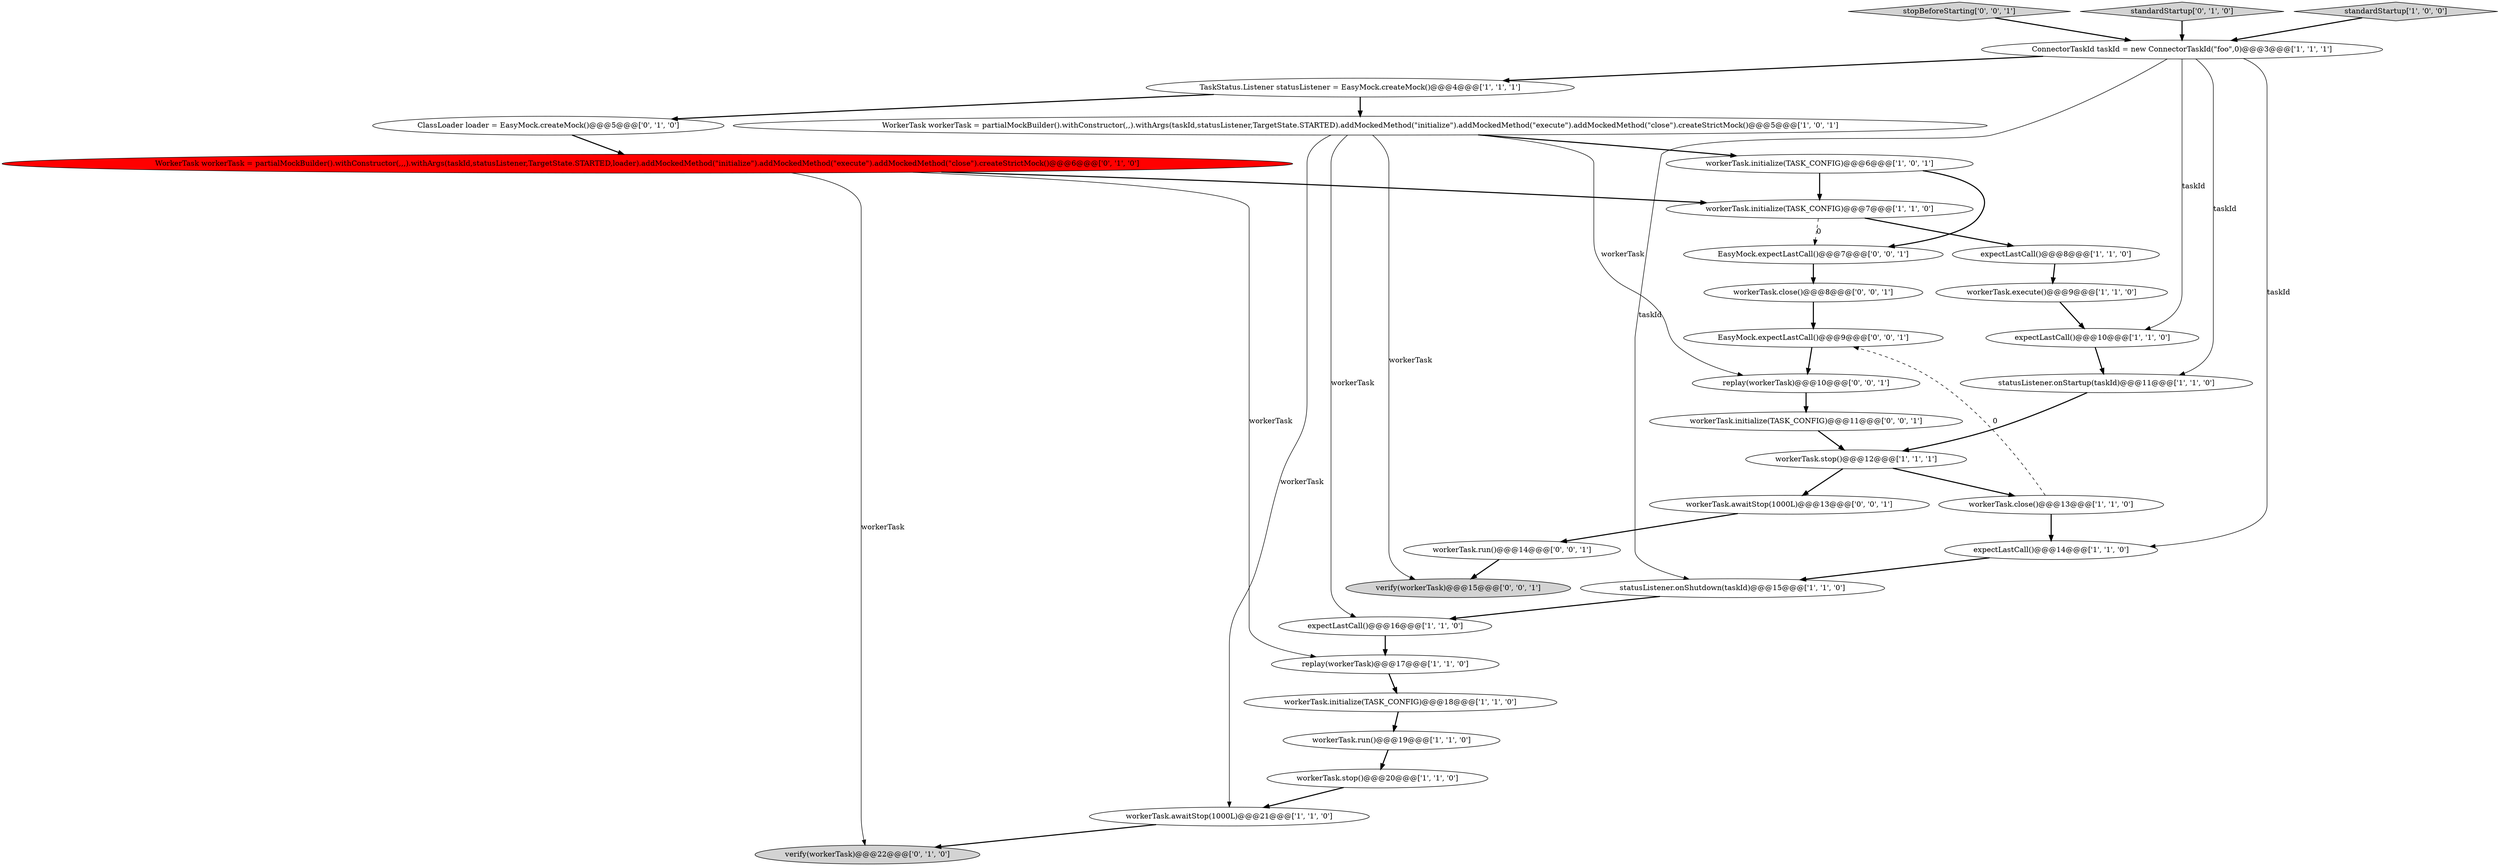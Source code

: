 digraph {
31 [style = filled, label = "EasyMock.expectLastCall()@@@9@@@['0', '0', '1']", fillcolor = white, shape = ellipse image = "AAA0AAABBB3BBB"];
9 [style = filled, label = "statusListener.onShutdown(taskId)@@@15@@@['1', '1', '0']", fillcolor = white, shape = ellipse image = "AAA0AAABBB1BBB"];
10 [style = filled, label = "workerTask.awaitStop(1000L)@@@21@@@['1', '1', '0']", fillcolor = white, shape = ellipse image = "AAA0AAABBB1BBB"];
28 [style = filled, label = "stopBeforeStarting['0', '0', '1']", fillcolor = lightgray, shape = diamond image = "AAA0AAABBB3BBB"];
26 [style = filled, label = "workerTask.awaitStop(1000L)@@@13@@@['0', '0', '1']", fillcolor = white, shape = ellipse image = "AAA0AAABBB3BBB"];
15 [style = filled, label = "expectLastCall()@@@8@@@['1', '1', '0']", fillcolor = white, shape = ellipse image = "AAA0AAABBB1BBB"];
12 [style = filled, label = "workerTask.initialize(TASK_CONFIG)@@@6@@@['1', '0', '1']", fillcolor = white, shape = ellipse image = "AAA0AAABBB1BBB"];
32 [style = filled, label = "replay(workerTask)@@@10@@@['0', '0', '1']", fillcolor = white, shape = ellipse image = "AAA0AAABBB3BBB"];
23 [style = filled, label = "verify(workerTask)@@@22@@@['0', '1', '0']", fillcolor = lightgray, shape = ellipse image = "AAA0AAABBB2BBB"];
25 [style = filled, label = "workerTask.initialize(TASK_CONFIG)@@@11@@@['0', '0', '1']", fillcolor = white, shape = ellipse image = "AAA0AAABBB3BBB"];
19 [style = filled, label = "workerTask.stop()@@@12@@@['1', '1', '1']", fillcolor = white, shape = ellipse image = "AAA0AAABBB1BBB"];
17 [style = filled, label = "replay(workerTask)@@@17@@@['1', '1', '0']", fillcolor = white, shape = ellipse image = "AAA0AAABBB1BBB"];
4 [style = filled, label = "expectLastCall()@@@16@@@['1', '1', '0']", fillcolor = white, shape = ellipse image = "AAA0AAABBB1BBB"];
20 [style = filled, label = "ClassLoader loader = EasyMock.createMock()@@@5@@@['0', '1', '0']", fillcolor = white, shape = ellipse image = "AAA0AAABBB2BBB"];
16 [style = filled, label = "workerTask.execute()@@@9@@@['1', '1', '0']", fillcolor = white, shape = ellipse image = "AAA0AAABBB1BBB"];
27 [style = filled, label = "verify(workerTask)@@@15@@@['0', '0', '1']", fillcolor = lightgray, shape = ellipse image = "AAA0AAABBB3BBB"];
11 [style = filled, label = "workerTask.close()@@@13@@@['1', '1', '0']", fillcolor = white, shape = ellipse image = "AAA0AAABBB1BBB"];
5 [style = filled, label = "expectLastCall()@@@10@@@['1', '1', '0']", fillcolor = white, shape = ellipse image = "AAA0AAABBB1BBB"];
30 [style = filled, label = "EasyMock.expectLastCall()@@@7@@@['0', '0', '1']", fillcolor = white, shape = ellipse image = "AAA0AAABBB3BBB"];
7 [style = filled, label = "TaskStatus.Listener statusListener = EasyMock.createMock()@@@4@@@['1', '1', '1']", fillcolor = white, shape = ellipse image = "AAA0AAABBB1BBB"];
1 [style = filled, label = "WorkerTask workerTask = partialMockBuilder().withConstructor(,,).withArgs(taskId,statusListener,TargetState.STARTED).addMockedMethod(\"initialize\").addMockedMethod(\"execute\").addMockedMethod(\"close\").createStrictMock()@@@5@@@['1', '0', '1']", fillcolor = white, shape = ellipse image = "AAA0AAABBB1BBB"];
21 [style = filled, label = "WorkerTask workerTask = partialMockBuilder().withConstructor(,,,).withArgs(taskId,statusListener,TargetState.STARTED,loader).addMockedMethod(\"initialize\").addMockedMethod(\"execute\").addMockedMethod(\"close\").createStrictMock()@@@6@@@['0', '1', '0']", fillcolor = red, shape = ellipse image = "AAA1AAABBB2BBB"];
14 [style = filled, label = "workerTask.initialize(TASK_CONFIG)@@@7@@@['1', '1', '0']", fillcolor = white, shape = ellipse image = "AAA0AAABBB1BBB"];
3 [style = filled, label = "workerTask.initialize(TASK_CONFIG)@@@18@@@['1', '1', '0']", fillcolor = white, shape = ellipse image = "AAA0AAABBB1BBB"];
29 [style = filled, label = "workerTask.run()@@@14@@@['0', '0', '1']", fillcolor = white, shape = ellipse image = "AAA0AAABBB3BBB"];
22 [style = filled, label = "standardStartup['0', '1', '0']", fillcolor = lightgray, shape = diamond image = "AAA0AAABBB2BBB"];
0 [style = filled, label = "expectLastCall()@@@14@@@['1', '1', '0']", fillcolor = white, shape = ellipse image = "AAA0AAABBB1BBB"];
6 [style = filled, label = "ConnectorTaskId taskId = new ConnectorTaskId(\"foo\",0)@@@3@@@['1', '1', '1']", fillcolor = white, shape = ellipse image = "AAA0AAABBB1BBB"];
8 [style = filled, label = "workerTask.stop()@@@20@@@['1', '1', '0']", fillcolor = white, shape = ellipse image = "AAA0AAABBB1BBB"];
13 [style = filled, label = "standardStartup['1', '0', '0']", fillcolor = lightgray, shape = diamond image = "AAA0AAABBB1BBB"];
18 [style = filled, label = "workerTask.run()@@@19@@@['1', '1', '0']", fillcolor = white, shape = ellipse image = "AAA0AAABBB1BBB"];
24 [style = filled, label = "workerTask.close()@@@8@@@['0', '0', '1']", fillcolor = white, shape = ellipse image = "AAA0AAABBB3BBB"];
2 [style = filled, label = "statusListener.onStartup(taskId)@@@11@@@['1', '1', '0']", fillcolor = white, shape = ellipse image = "AAA0AAABBB1BBB"];
8->10 [style = bold, label=""];
30->24 [style = bold, label=""];
0->9 [style = bold, label=""];
28->6 [style = bold, label=""];
2->19 [style = bold, label=""];
7->1 [style = bold, label=""];
21->23 [style = solid, label="workerTask"];
4->17 [style = bold, label=""];
31->32 [style = bold, label=""];
26->29 [style = bold, label=""];
9->4 [style = bold, label=""];
19->11 [style = bold, label=""];
12->30 [style = bold, label=""];
7->20 [style = bold, label=""];
15->16 [style = bold, label=""];
1->32 [style = solid, label="workerTask"];
1->10 [style = solid, label="workerTask"];
3->18 [style = bold, label=""];
20->21 [style = bold, label=""];
29->27 [style = bold, label=""];
5->2 [style = bold, label=""];
1->27 [style = solid, label="workerTask"];
11->0 [style = bold, label=""];
6->0 [style = solid, label="taskId"];
6->9 [style = solid, label="taskId"];
24->31 [style = bold, label=""];
11->31 [style = dashed, label="0"];
10->23 [style = bold, label=""];
19->26 [style = bold, label=""];
14->30 [style = dashed, label="0"];
32->25 [style = bold, label=""];
12->14 [style = bold, label=""];
25->19 [style = bold, label=""];
1->12 [style = bold, label=""];
17->3 [style = bold, label=""];
16->5 [style = bold, label=""];
6->5 [style = solid, label="taskId"];
14->15 [style = bold, label=""];
6->2 [style = solid, label="taskId"];
18->8 [style = bold, label=""];
13->6 [style = bold, label=""];
6->7 [style = bold, label=""];
21->17 [style = solid, label="workerTask"];
1->4 [style = solid, label="workerTask"];
22->6 [style = bold, label=""];
21->14 [style = bold, label=""];
}
